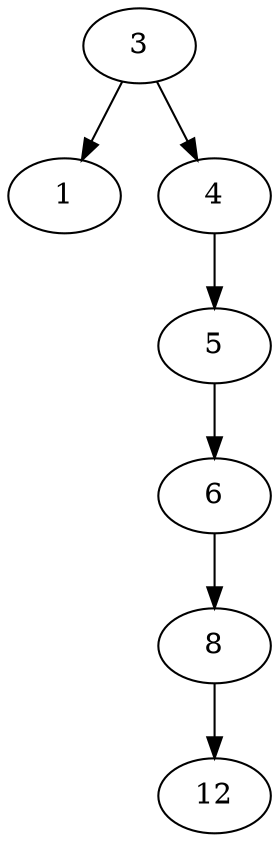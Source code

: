     digraph G{
      graph [ordering="out"];
      3 -> 1;
      3 -> 4;
      4 -> 5;
      5 -> 6;
      6 -> 8;
      8 -> 12;
    }

